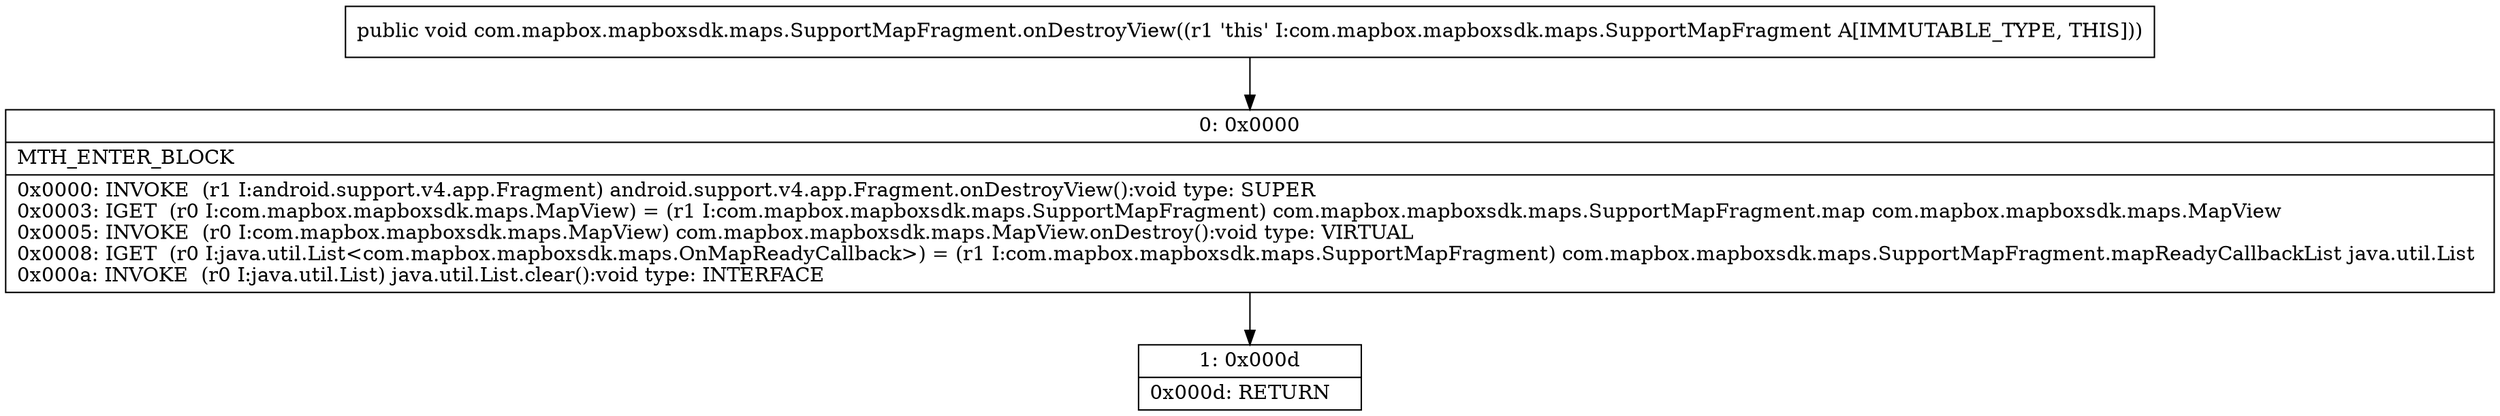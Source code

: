 digraph "CFG forcom.mapbox.mapboxsdk.maps.SupportMapFragment.onDestroyView()V" {
Node_0 [shape=record,label="{0\:\ 0x0000|MTH_ENTER_BLOCK\l|0x0000: INVOKE  (r1 I:android.support.v4.app.Fragment) android.support.v4.app.Fragment.onDestroyView():void type: SUPER \l0x0003: IGET  (r0 I:com.mapbox.mapboxsdk.maps.MapView) = (r1 I:com.mapbox.mapboxsdk.maps.SupportMapFragment) com.mapbox.mapboxsdk.maps.SupportMapFragment.map com.mapbox.mapboxsdk.maps.MapView \l0x0005: INVOKE  (r0 I:com.mapbox.mapboxsdk.maps.MapView) com.mapbox.mapboxsdk.maps.MapView.onDestroy():void type: VIRTUAL \l0x0008: IGET  (r0 I:java.util.List\<com.mapbox.mapboxsdk.maps.OnMapReadyCallback\>) = (r1 I:com.mapbox.mapboxsdk.maps.SupportMapFragment) com.mapbox.mapboxsdk.maps.SupportMapFragment.mapReadyCallbackList java.util.List \l0x000a: INVOKE  (r0 I:java.util.List) java.util.List.clear():void type: INTERFACE \l}"];
Node_1 [shape=record,label="{1\:\ 0x000d|0x000d: RETURN   \l}"];
MethodNode[shape=record,label="{public void com.mapbox.mapboxsdk.maps.SupportMapFragment.onDestroyView((r1 'this' I:com.mapbox.mapboxsdk.maps.SupportMapFragment A[IMMUTABLE_TYPE, THIS])) }"];
MethodNode -> Node_0;
Node_0 -> Node_1;
}

